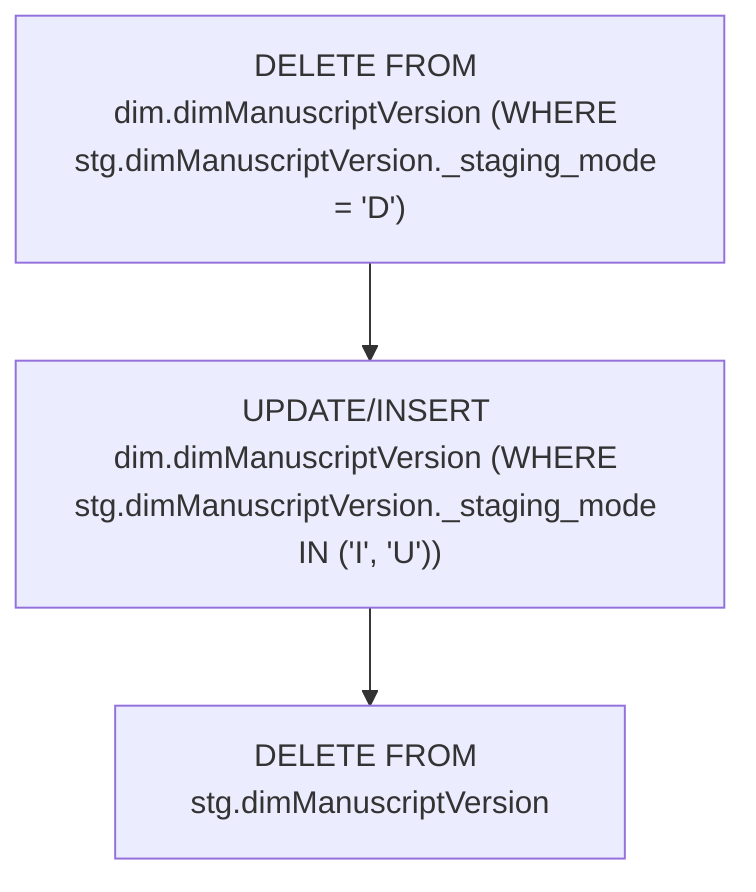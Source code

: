 graph TD
  delete_from_dimension["DELETE FROM dim.dimManuscriptVersion (WHERE stg.dimManuscriptVersion._staging_mode = 'D')"] --> upsert_from_dimension["UPDATE/INSERT dim.dimManuscriptVersion (WHERE stg.dimManuscriptVersion._staging_mode IN ('I', 'U'))"]
  upsert_from_dimension --> delete_from_staging["DELETE FROM stg.dimManuscriptVersion"]
